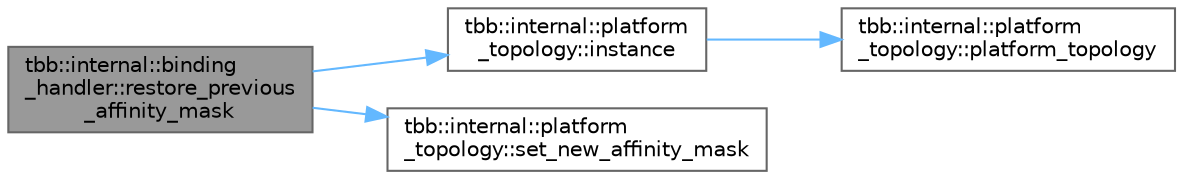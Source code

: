 digraph "tbb::internal::binding_handler::restore_previous_affinity_mask"
{
 // LATEX_PDF_SIZE
  bgcolor="transparent";
  edge [fontname=Helvetica,fontsize=10,labelfontname=Helvetica,labelfontsize=10];
  node [fontname=Helvetica,fontsize=10,shape=box,height=0.2,width=0.4];
  rankdir="LR";
  Node1 [id="Node000001",label="tbb::internal::binding\l_handler::restore_previous\l_affinity_mask",height=0.2,width=0.4,color="gray40", fillcolor="grey60", style="filled", fontcolor="black",tooltip=" "];
  Node1 -> Node2 [id="edge1_Node000001_Node000002",color="steelblue1",style="solid",tooltip=" "];
  Node2 [id="Node000002",label="tbb::internal::platform\l_topology::instance",height=0.2,width=0.4,color="grey40", fillcolor="white", style="filled",URL="$classtbb_1_1internal_1_1platform__topology.html#a85769754b41e9bdb039c8e55cd25a486",tooltip=" "];
  Node2 -> Node3 [id="edge2_Node000002_Node000003",color="steelblue1",style="solid",tooltip=" "];
  Node3 [id="Node000003",label="tbb::internal::platform\l_topology::platform_topology",height=0.2,width=0.4,color="grey40", fillcolor="white", style="filled",URL="$classtbb_1_1internal_1_1platform__topology.html#a44bd6cd1dbd24a13e39e69d1bcf15a1e",tooltip=" "];
  Node1 -> Node4 [id="edge3_Node000001_Node000004",color="steelblue1",style="solid",tooltip=" "];
  Node4 [id="Node000004",label="tbb::internal::platform\l_topology::set_new_affinity_mask",height=0.2,width=0.4,color="grey40", fillcolor="white", style="filled",URL="$classtbb_1_1internal_1_1platform__topology.html#afcf51e745508ba40568cd8b3dcc4c22c",tooltip=" "];
}
